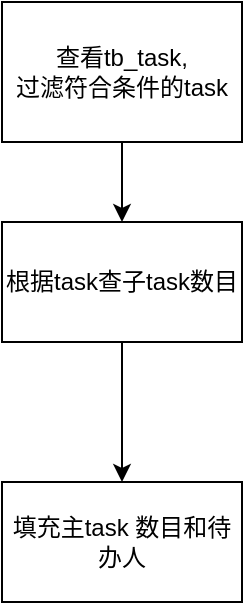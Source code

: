 <mxfile version="14.9.9" type="github">
  <diagram id="yYFwhnovY7y_ya-9K8k_" name="Page-1">
    <mxGraphModel dx="912" dy="640" grid="1" gridSize="10" guides="1" tooltips="1" connect="1" arrows="1" fold="1" page="1" pageScale="1" pageWidth="827" pageHeight="1169" math="0" shadow="0">
      <root>
        <mxCell id="0" />
        <mxCell id="1" parent="0" />
        <mxCell id="s8CAlmBSRv7WudQ-XdqJ-4" style="edgeStyle=orthogonalEdgeStyle;rounded=0;orthogonalLoop=1;jettySize=auto;html=1;entryX=0.5;entryY=0;entryDx=0;entryDy=0;" edge="1" parent="1" source="s8CAlmBSRv7WudQ-XdqJ-1" target="s8CAlmBSRv7WudQ-XdqJ-2">
          <mxGeometry relative="1" as="geometry" />
        </mxCell>
        <mxCell id="s8CAlmBSRv7WudQ-XdqJ-1" value="查看tb_task,&lt;br&gt;过滤符合条件的task" style="rounded=0;whiteSpace=wrap;html=1;" vertex="1" parent="1">
          <mxGeometry x="90" y="180" width="120" height="70" as="geometry" />
        </mxCell>
        <mxCell id="s8CAlmBSRv7WudQ-XdqJ-5" style="edgeStyle=orthogonalEdgeStyle;rounded=0;orthogonalLoop=1;jettySize=auto;html=1;entryX=0.5;entryY=0;entryDx=0;entryDy=0;" edge="1" parent="1" source="s8CAlmBSRv7WudQ-XdqJ-2" target="s8CAlmBSRv7WudQ-XdqJ-3">
          <mxGeometry relative="1" as="geometry" />
        </mxCell>
        <mxCell id="s8CAlmBSRv7WudQ-XdqJ-2" value="根据task查子task数目" style="rounded=0;whiteSpace=wrap;html=1;" vertex="1" parent="1">
          <mxGeometry x="90" y="290" width="120" height="60" as="geometry" />
        </mxCell>
        <mxCell id="s8CAlmBSRv7WudQ-XdqJ-3" value="填充主task 数目和待办人" style="rounded=0;whiteSpace=wrap;html=1;" vertex="1" parent="1">
          <mxGeometry x="90" y="420" width="120" height="60" as="geometry" />
        </mxCell>
      </root>
    </mxGraphModel>
  </diagram>
</mxfile>
